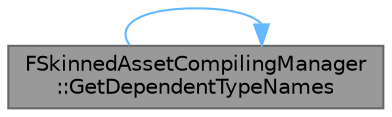 digraph "FSkinnedAssetCompilingManager::GetDependentTypeNames"
{
 // INTERACTIVE_SVG=YES
 // LATEX_PDF_SIZE
  bgcolor="transparent";
  edge [fontname=Helvetica,fontsize=10,labelfontname=Helvetica,labelfontsize=10];
  node [fontname=Helvetica,fontsize=10,shape=box,height=0.2,width=0.4];
  rankdir="LR";
  Node1 [id="Node000001",label="FSkinnedAssetCompilingManager\l::GetDependentTypeNames",height=0.2,width=0.4,color="gray40", fillcolor="grey60", style="filled", fontcolor="black",tooltip="Return other asset types that should preferably be handled before this one."];
  Node1 -> Node1 [id="edge1_Node000001_Node000001",color="steelblue1",style="solid",tooltip=" "];
}
